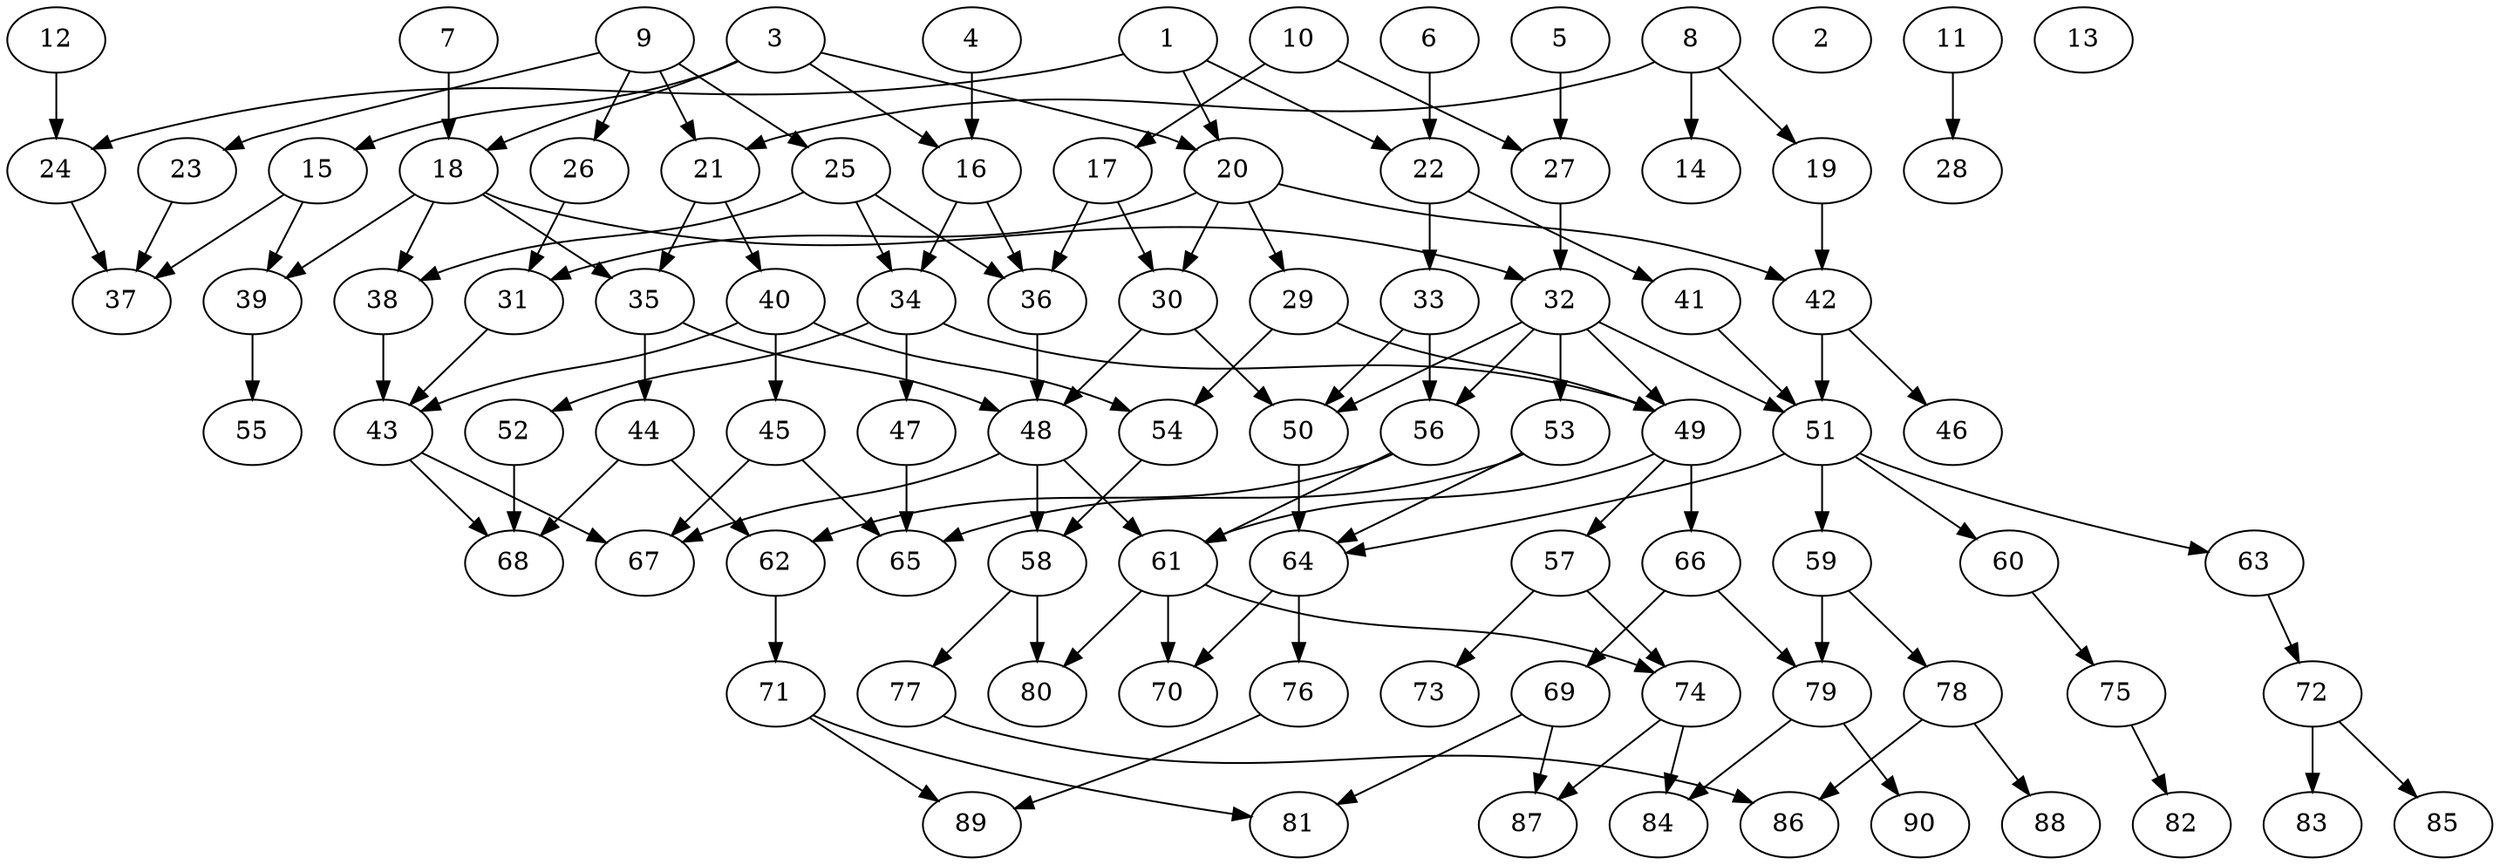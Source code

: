 // DAG automatically generated by daggen at Wed Apr 12 12:23:13 2017
// ./daggen --dot -n 90 --jump=1 --fat=0.6 --regularity=0.6 --density=0.2 
digraph G {
  1 [size="13835547131", alpha="0.02"]
  1 -> 20 [size ="411041792"]
  1 -> 22 [size ="411041792"]
  1 -> 24 [size ="411041792"]
  2 [size="368293445632", alpha="0.13"]
  3 [size="13161909424", alpha="0.09"]
  3 -> 15 [size ="679477248"]
  3 -> 16 [size ="679477248"]
  3 -> 18 [size ="679477248"]
  3 -> 20 [size ="679477248"]
  4 [size="231928233984", alpha="0.11"]
  4 -> 16 [size ="301989888"]
  5 [size="46849731962", alpha="0.13"]
  5 -> 27 [size ="75497472"]
  6 [size="15357320773", alpha="0.17"]
  6 -> 22 [size ="679477248"]
  7 [size="11044138564", alpha="0.10"]
  7 -> 18 [size ="536870912"]
  8 [size="68719476736", alpha="0.19"]
  8 -> 14 [size ="134217728"]
  8 -> 19 [size ="134217728"]
  8 -> 21 [size ="134217728"]
  9 [size="225066081088", alpha="0.11"]
  9 -> 21 [size ="838860800"]
  9 -> 23 [size ="838860800"]
  9 -> 25 [size ="838860800"]
  9 -> 26 [size ="838860800"]
  10 [size="1073741824000", alpha="0.15"]
  10 -> 17 [size ="838860800"]
  10 -> 27 [size ="838860800"]
  11 [size="197610573031", alpha="0.17"]
  11 -> 28 [size ="209715200"]
  12 [size="66003908769", alpha="0.07"]
  12 -> 24 [size ="75497472"]
  13 [size="14391060547", alpha="0.13"]
  14 [size="196589976222", alpha="0.05"]
  15 [size="431362224829", alpha="0.17"]
  15 -> 37 [size ="301989888"]
  15 -> 39 [size ="301989888"]
  16 [size="68719476736", alpha="0.05"]
  16 -> 34 [size ="134217728"]
  16 -> 36 [size ="134217728"]
  17 [size="11911781674", alpha="0.08"]
  17 -> 30 [size ="209715200"]
  17 -> 36 [size ="209715200"]
  18 [size="8589934592", alpha="0.09"]
  18 -> 32 [size ="33554432"]
  18 -> 35 [size ="33554432"]
  18 -> 38 [size ="33554432"]
  18 -> 39 [size ="33554432"]
  19 [size="7810809153", alpha="0.12"]
  19 -> 42 [size ="301989888"]
  20 [size="33037380287", alpha="0.14"]
  20 -> 29 [size ="679477248"]
  20 -> 30 [size ="679477248"]
  20 -> 31 [size ="679477248"]
  20 -> 42 [size ="679477248"]
  21 [size="1073741824000", alpha="0.09"]
  21 -> 35 [size ="838860800"]
  21 -> 40 [size ="838860800"]
  22 [size="68719476736", alpha="0.15"]
  22 -> 33 [size ="134217728"]
  22 -> 41 [size ="134217728"]
  23 [size="427243933220", alpha="0.02"]
  23 -> 37 [size ="536870912"]
  24 [size="564456957312", alpha="0.05"]
  24 -> 37 [size ="679477248"]
  25 [size="68719476736", alpha="0.07"]
  25 -> 34 [size ="134217728"]
  25 -> 36 [size ="134217728"]
  25 -> 38 [size ="134217728"]
  26 [size="37184718403", alpha="0.11"]
  26 -> 31 [size ="33554432"]
  27 [size="402623331", alpha="0.19"]
  27 -> 32 [size ="33554432"]
  28 [size="207142456352", alpha="0.15"]
  29 [size="7950922138", alpha="0.04"]
  29 -> 49 [size ="838860800"]
  29 -> 54 [size ="838860800"]
  30 [size="1302849087555", alpha="0.13"]
  30 -> 48 [size ="838860800"]
  30 -> 50 [size ="838860800"]
  31 [size="5562803933", alpha="0.02"]
  31 -> 43 [size ="134217728"]
  32 [size="8589934592", alpha="0.06"]
  32 -> 49 [size ="33554432"]
  32 -> 50 [size ="33554432"]
  32 -> 51 [size ="33554432"]
  32 -> 53 [size ="33554432"]
  32 -> 56 [size ="33554432"]
  33 [size="4673828304", alpha="0.04"]
  33 -> 50 [size ="75497472"]
  33 -> 56 [size ="75497472"]
  34 [size="549755813888", alpha="0.16"]
  34 -> 47 [size ="536870912"]
  34 -> 49 [size ="536870912"]
  34 -> 52 [size ="536870912"]
  35 [size="17317938277", alpha="0.06"]
  35 -> 44 [size ="301989888"]
  35 -> 48 [size ="301989888"]
  36 [size="632397877320", alpha="0.18"]
  36 -> 48 [size ="838860800"]
  37 [size="4867638580", alpha="0.06"]
  38 [size="1065309207", alpha="0.09"]
  38 -> 43 [size ="75497472"]
  39 [size="25746730314", alpha="0.14"]
  39 -> 55 [size ="536870912"]
  40 [size="782757789696", alpha="0.19"]
  40 -> 43 [size ="679477248"]
  40 -> 45 [size ="679477248"]
  40 -> 54 [size ="679477248"]
  41 [size="782757789696", alpha="0.12"]
  41 -> 51 [size ="679477248"]
  42 [size="4577987107", alpha="0.12"]
  42 -> 46 [size ="75497472"]
  42 -> 51 [size ="75497472"]
  43 [size="782757789696", alpha="0.15"]
  43 -> 67 [size ="679477248"]
  43 -> 68 [size ="679477248"]
  44 [size="18946856103", alpha="0.17"]
  44 -> 62 [size ="301989888"]
  44 -> 68 [size ="301989888"]
  45 [size="68719476736", alpha="0.08"]
  45 -> 65 [size ="134217728"]
  45 -> 67 [size ="134217728"]
  46 [size="340822486362", alpha="0.13"]
  47 [size="609893040187", alpha="0.13"]
  47 -> 65 [size ="679477248"]
  48 [size="134217728000", alpha="0.05"]
  48 -> 58 [size ="209715200"]
  48 -> 61 [size ="209715200"]
  48 -> 67 [size ="209715200"]
  49 [size="1762389023", alpha="0.04"]
  49 -> 57 [size ="33554432"]
  49 -> 61 [size ="33554432"]
  49 -> 66 [size ="33554432"]
  50 [size="310621480000", alpha="0.11"]
  50 -> 64 [size ="536870912"]
  51 [size="134217728000", alpha="0.17"]
  51 -> 59 [size ="209715200"]
  51 -> 60 [size ="209715200"]
  51 -> 63 [size ="209715200"]
  51 -> 64 [size ="209715200"]
  52 [size="118926621008", alpha="0.19"]
  52 -> 68 [size ="536870912"]
  53 [size="38754530324", alpha="0.15"]
  53 -> 64 [size ="679477248"]
  53 -> 65 [size ="679477248"]
  54 [size="771552220", alpha="0.17"]
  54 -> 58 [size ="33554432"]
  55 [size="549755813888", alpha="0.02"]
  56 [size="28991029248", alpha="0.04"]
  56 -> 61 [size ="75497472"]
  56 -> 62 [size ="75497472"]
  57 [size="14522549176", alpha="0.12"]
  57 -> 73 [size ="679477248"]
  57 -> 74 [size ="679477248"]
  58 [size="231928233984", alpha="0.17"]
  58 -> 77 [size ="301989888"]
  58 -> 80 [size ="301989888"]
  59 [size="29959471703", alpha="0.13"]
  59 -> 78 [size ="838860800"]
  59 -> 79 [size ="838860800"]
  60 [size="238863335766", alpha="0.07"]
  60 -> 75 [size ="301989888"]
  61 [size="8395221409", alpha="0.06"]
  61 -> 70 [size ="134217728"]
  61 -> 74 [size ="134217728"]
  61 -> 80 [size ="134217728"]
  62 [size="107687231508", alpha="0.20"]
  62 -> 71 [size ="134217728"]
  63 [size="28991029248", alpha="0.06"]
  63 -> 72 [size ="75497472"]
  64 [size="478445141460", alpha="0.12"]
  64 -> 70 [size ="536870912"]
  64 -> 76 [size ="536870912"]
  65 [size="802588750340", alpha="0.04"]
  66 [size="21880581324", alpha="0.00"]
  66 -> 69 [size ="33554432"]
  66 -> 79 [size ="33554432"]
  67 [size="782757789696", alpha="0.08"]
  68 [size="1632137693", alpha="0.10"]
  69 [size="91359636457", alpha="0.09"]
  69 -> 81 [size ="75497472"]
  69 -> 87 [size ="75497472"]
  70 [size="8058105284", alpha="0.09"]
  71 [size="394131638894", alpha="0.05"]
  71 -> 81 [size ="411041792"]
  71 -> 89 [size ="411041792"]
  72 [size="1073741824000", alpha="0.14"]
  72 -> 83 [size ="838860800"]
  72 -> 85 [size ="838860800"]
  73 [size="967284073", alpha="0.04"]
  74 [size="231928233984", alpha="0.07"]
  74 -> 84 [size ="301989888"]
  74 -> 87 [size ="301989888"]
  75 [size="779949898104", alpha="0.19"]
  75 -> 82 [size ="536870912"]
  76 [size="8589934592", alpha="0.06"]
  76 -> 89 [size ="33554432"]
  77 [size="68719476736", alpha="0.10"]
  77 -> 86 [size ="134217728"]
  78 [size="1487201188", alpha="0.14"]
  78 -> 86 [size ="75497472"]
  78 -> 88 [size ="75497472"]
  79 [size="549755813888", alpha="0.15"]
  79 -> 84 [size ="536870912"]
  79 -> 90 [size ="536870912"]
  80 [size="36935938156", alpha="0.00"]
  81 [size="599785593185", alpha="0.08"]
  82 [size="100869317832", alpha="0.01"]
  83 [size="68719476736", alpha="0.07"]
  84 [size="24605251416", alpha="0.03"]
  85 [size="355015794887", alpha="0.14"]
  86 [size="21679892350", alpha="0.08"]
  87 [size="3575717744", alpha="0.02"]
  88 [size="28991029248", alpha="0.01"]
  89 [size="1073741824000", alpha="0.04"]
  90 [size="10322988946", alpha="0.00"]
}

